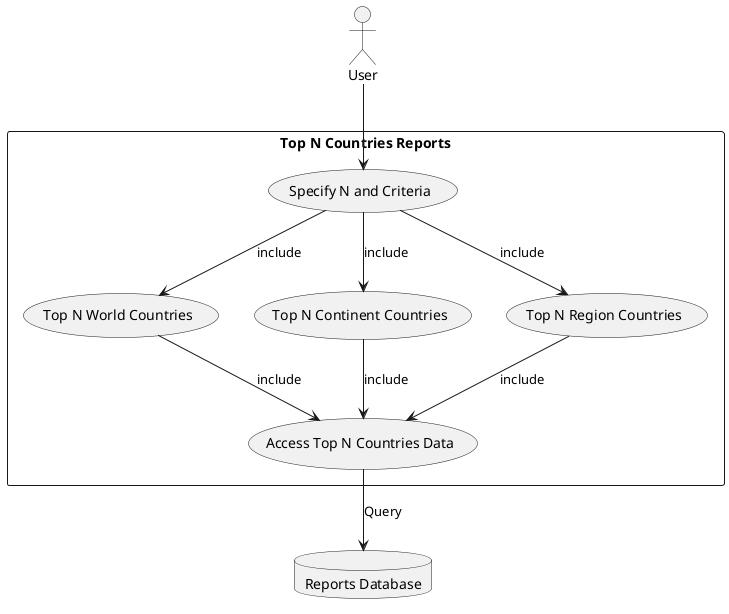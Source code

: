 @startuml
actor User as U
database "Reports Database" as DB

rectangle "Top N Countries Reports" {
  usecase "Specify N and Criteria" as UC1
  usecase "Top N World Countries" as UC2
  usecase "Top N Continent Countries" as UC3
  usecase "Top N Region Countries" as UC4
  usecase "Access Top N Countries Data" as UC5

  U --> UC1
  UC1 --> UC2 : include
  UC1 --> UC3 : include
  UC1 --> UC4 : include
  UC2 --> UC5 : include
  UC3 --> UC5 : include
  UC4 --> UC5 : include
 
} 

UC5 --> DB : Query
@enduml
